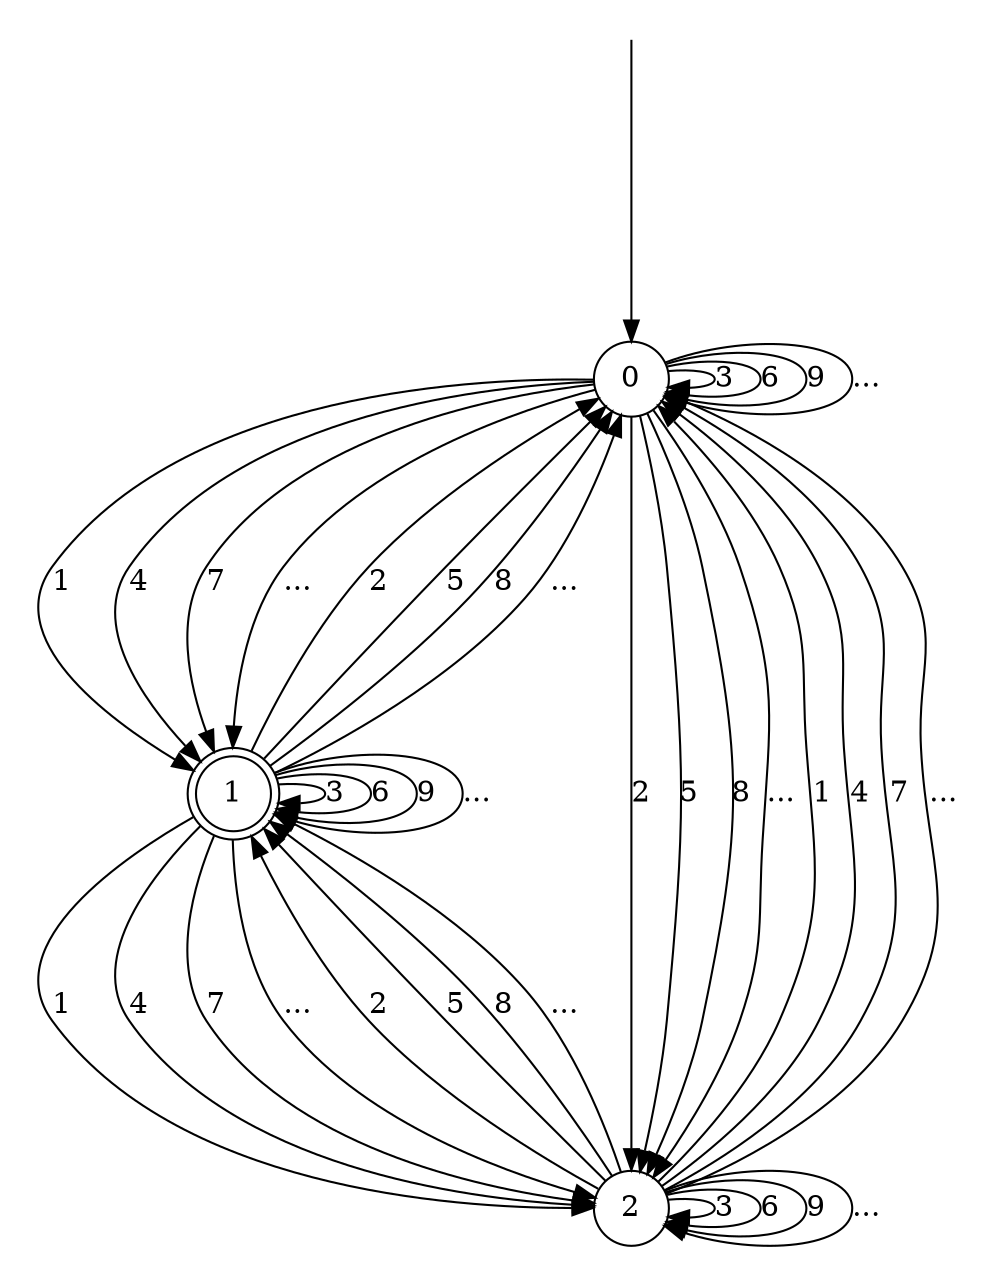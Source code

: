 digraph g {
    graph [pad="0.25", nodesep="0.3", ranksep="2"];
    splines="true";
	s0 [shape="circle" label="0"];
	s1 [shape="doublecircle" label="1"];
	s2 [shape="circle" label="2"];
	s0 -> s1 [label="1"];
	s0 -> s2 [label="2"];
	s0 -> s0 [label="3"];
	s0 -> s1 [label="4"];
	s0 -> s2 [label="5"];
	s0 -> s0 [label="6"];
	s0 -> s1 [label="7"];
	s0 -> s2 [label="8"];
	s0 -> s0 [label="9"];
	s0 -> s1 [label="..."];
	s0 -> s2 [label="..."];
	s0 -> s0 [label="..."];
	s1 -> s2 [label="1"];
	s1 -> s0 [label="2"];
	s1 -> s1 [label="3"];
	s1 -> s2 [label="4"];
	s1 -> s0 [label="5"];
	s1 -> s1 [label="6"];
	s1 -> s2 [label="7"];
	s1 -> s0 [label="8"];
	s1 -> s1 [label="9"];
	s1 -> s2 [label="..."];
	s1 -> s0 [label="..."];
	s1 -> s1 [label="..."];
	s2 -> s0 [label="1"];
	s2 -> s1 [label="2"];
	s2 -> s2 [label="3"];
	s2 -> s0 [label="4"];
	s2 -> s1 [label="5"];
	s2 -> s2 [label="6"];
	s2 -> s0 [label="7"];
	s2 -> s1 [label="8"];
	s2 -> s2 [label="9"];
	s2 -> s0 [label="..."];
	s2 -> s1 [label="..."];
	s2 -> s2 [label="..."];

__start0 [label="" shape="none" width="0" height="0"];
__start0 -> s0;

}
